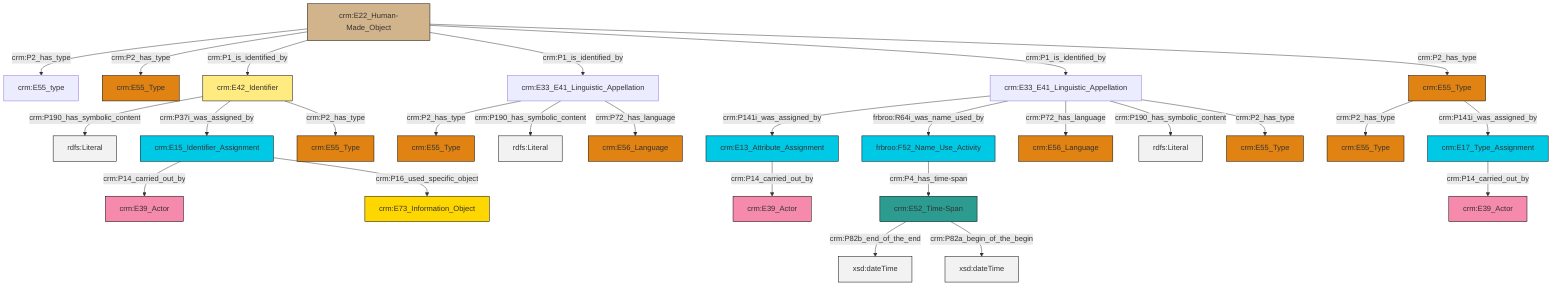 graph TD
classDef Literal fill:#f2f2f2,stroke:#000000;
classDef CRM_Entity fill:#FFFFFF,stroke:#000000;
classDef Temporal_Entity fill:#00C9E6, stroke:#000000;
classDef Type fill:#E18312, stroke:#000000;
classDef Time-Span fill:#2C9C91, stroke:#000000;
classDef Appellation fill:#FFEB7F, stroke:#000000;
classDef Place fill:#008836, stroke:#000000;
classDef Persistent_Item fill:#B266B2, stroke:#000000;
classDef Conceptual_Object fill:#FFD700, stroke:#000000;
classDef Physical_Thing fill:#D2B48C, stroke:#000000;
classDef Actor fill:#f58aad, stroke:#000000;
classDef PC_Classes fill:#4ce600, stroke:#000000;
classDef Multi fill:#cccccc,stroke:#000000;

2["crm:E33_E41_Linguistic_Appellation"]:::Default -->|crm:P141i_was_assigned_by| 3["crm:E13_Attribute_Assignment"]:::Temporal_Entity
3["crm:E13_Attribute_Assignment"]:::Temporal_Entity -->|crm:P14_carried_out_by| 4["crm:E39_Actor"]:::Actor
9["crm:E22_Human-Made_Object"]:::Physical_Thing -->|crm:P2_has_type| 10["crm:E55_type"]:::Default
11["crm:E15_Identifier_Assignment"]:::Temporal_Entity -->|crm:P14_carried_out_by| 12["crm:E39_Actor"]:::Actor
18["frbroo:F52_Name_Use_Activity"]:::Temporal_Entity -->|crm:P4_has_time-span| 13["crm:E52_Time-Span"]:::Time-Span
2["crm:E33_E41_Linguistic_Appellation"]:::Default -->|frbroo:R64i_was_name_used_by| 18["frbroo:F52_Name_Use_Activity"]:::Temporal_Entity
6["crm:E33_E41_Linguistic_Appellation"]:::Default -->|crm:P2_has_type| 0["crm:E55_Type"]:::Type
9["crm:E22_Human-Made_Object"]:::Physical_Thing -->|crm:P2_has_type| 16["crm:E55_Type"]:::Type
23["crm:E17_Type_Assignment"]:::Temporal_Entity -->|crm:P14_carried_out_by| 25["crm:E39_Actor"]:::Actor
9["crm:E22_Human-Made_Object"]:::Physical_Thing -->|crm:P1_is_identified_by| 29["crm:E42_Identifier"]:::Appellation
13["crm:E52_Time-Span"]:::Time-Span -->|crm:P82b_end_of_the_end| 30[xsd:dateTime]:::Literal
11["crm:E15_Identifier_Assignment"]:::Temporal_Entity -->|crm:P16_used_specific_object| 33["crm:E73_Information_Object"]:::Conceptual_Object
37["crm:E55_Type"]:::Type -->|crm:P2_has_type| 19["crm:E55_Type"]:::Type
2["crm:E33_E41_Linguistic_Appellation"]:::Default -->|crm:P72_has_language| 27["crm:E56_Language"]:::Type
2["crm:E33_E41_Linguistic_Appellation"]:::Default -->|crm:P190_has_symbolic_content| 41[rdfs:Literal]:::Literal
2["crm:E33_E41_Linguistic_Appellation"]:::Default -->|crm:P2_has_type| 31["crm:E55_Type"]:::Type
9["crm:E22_Human-Made_Object"]:::Physical_Thing -->|crm:P1_is_identified_by| 6["crm:E33_E41_Linguistic_Appellation"]:::Default
29["crm:E42_Identifier"]:::Appellation -->|crm:P190_has_symbolic_content| 42[rdfs:Literal]:::Literal
6["crm:E33_E41_Linguistic_Appellation"]:::Default -->|crm:P190_has_symbolic_content| 43[rdfs:Literal]:::Literal
13["crm:E52_Time-Span"]:::Time-Span -->|crm:P82a_begin_of_the_begin| 44[xsd:dateTime]:::Literal
6["crm:E33_E41_Linguistic_Appellation"]:::Default -->|crm:P72_has_language| 38["crm:E56_Language"]:::Type
29["crm:E42_Identifier"]:::Appellation -->|crm:P37i_was_assigned_by| 11["crm:E15_Identifier_Assignment"]:::Temporal_Entity
9["crm:E22_Human-Made_Object"]:::Physical_Thing -->|crm:P1_is_identified_by| 2["crm:E33_E41_Linguistic_Appellation"]:::Default
9["crm:E22_Human-Made_Object"]:::Physical_Thing -->|crm:P2_has_type| 37["crm:E55_Type"]:::Type
29["crm:E42_Identifier"]:::Appellation -->|crm:P2_has_type| 34["crm:E55_Type"]:::Type
37["crm:E55_Type"]:::Type -->|crm:P141i_was_assigned_by| 23["crm:E17_Type_Assignment"]:::Temporal_Entity